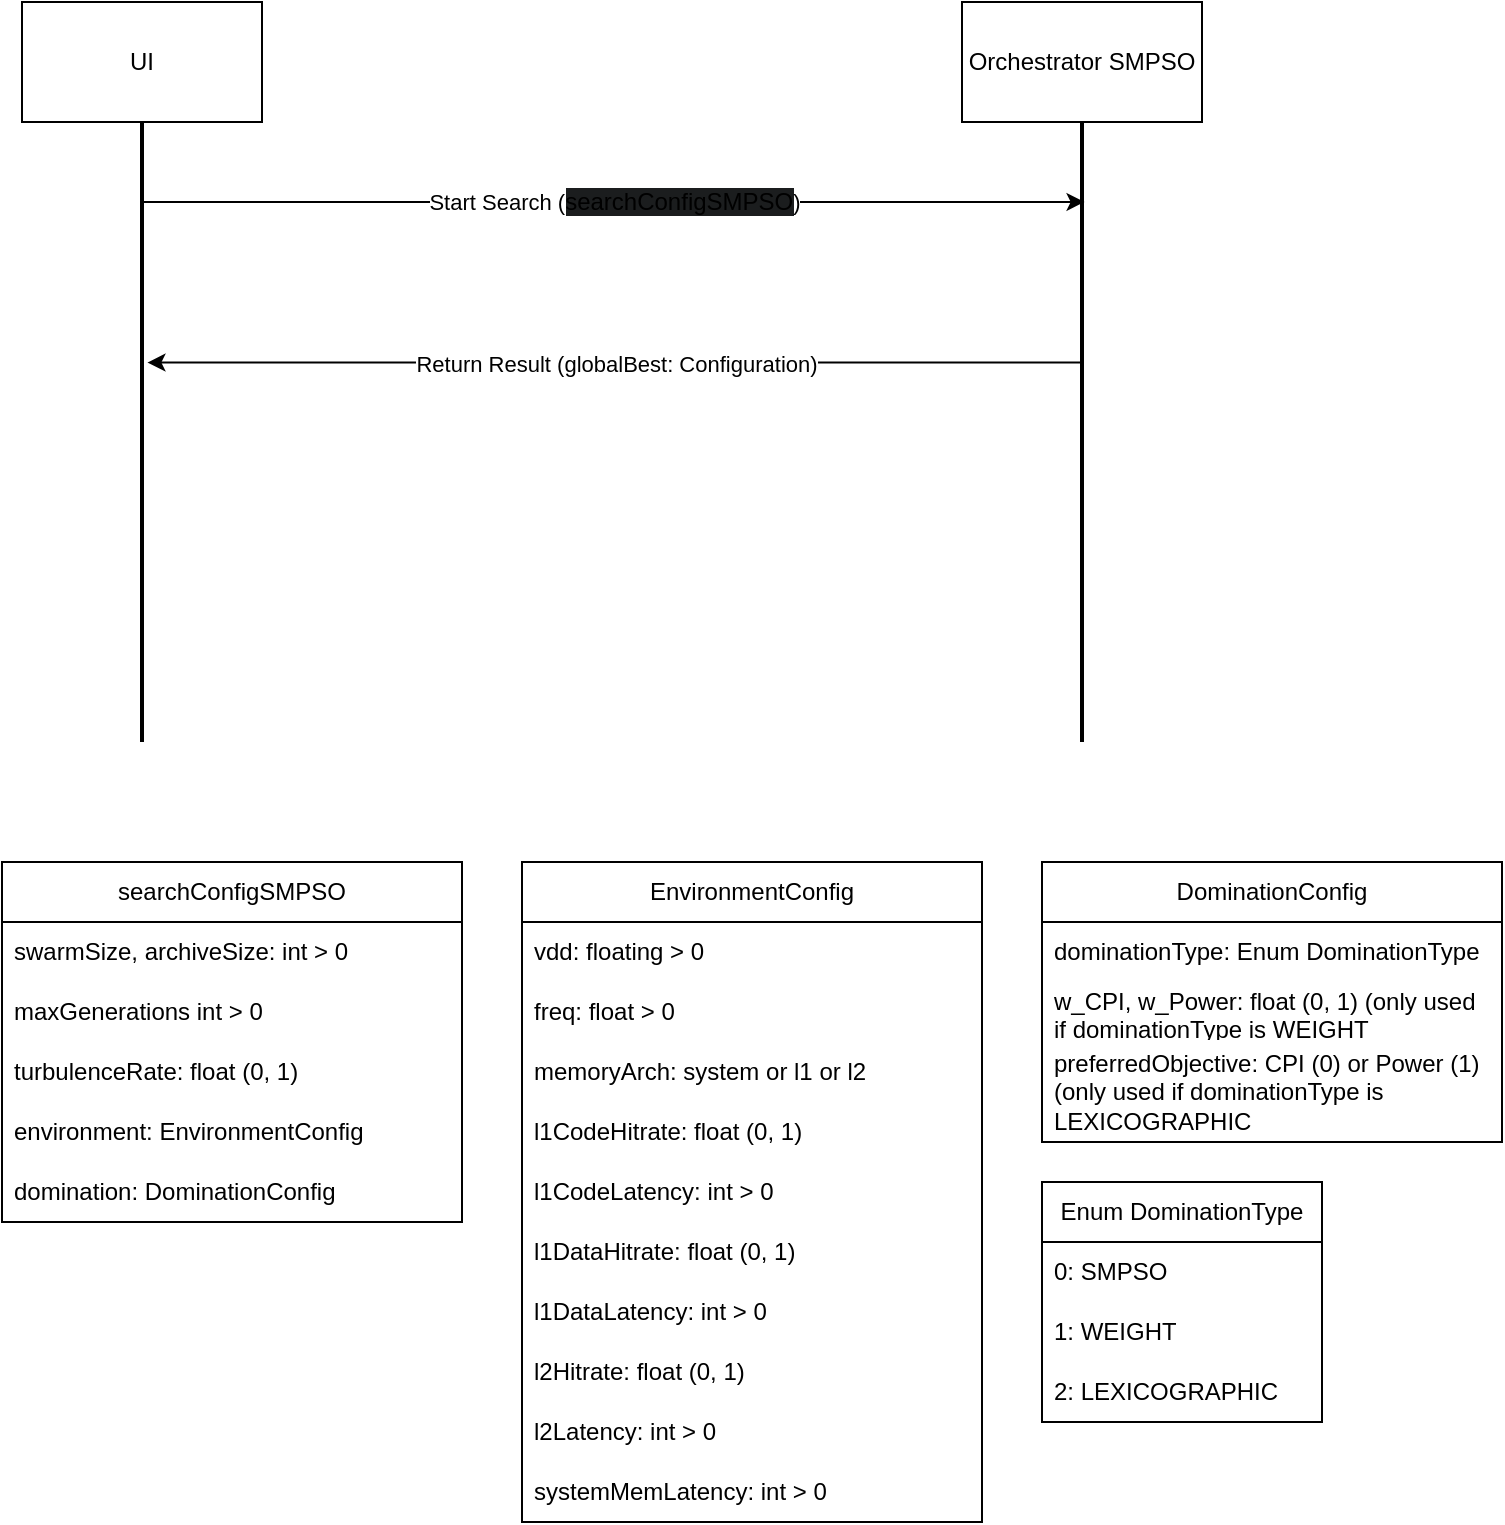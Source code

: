 <mxfile version="25.0.2" pages="2">
  <diagram name="SMPSO" id="-3EnVT2QQhTtyvACYWjd">
    <mxGraphModel dx="1434" dy="838" grid="1" gridSize="10" guides="1" tooltips="1" connect="1" arrows="1" fold="1" page="1" pageScale="1" pageWidth="850" pageHeight="1100" math="0" shadow="0">
      <root>
        <mxCell id="0" />
        <mxCell id="1" parent="0" />
        <mxCell id="EpcGOtR5BhhXYbNL1TRJ-1" value="UI" style="rounded=0;whiteSpace=wrap;html=1;" parent="1" vertex="1">
          <mxGeometry x="60" y="60" width="120" height="60" as="geometry" />
        </mxCell>
        <mxCell id="EpcGOtR5BhhXYbNL1TRJ-2" value="" style="line;strokeWidth=2;direction=south;html=1;" parent="1" vertex="1">
          <mxGeometry x="115" y="120" width="10" height="310" as="geometry" />
        </mxCell>
        <mxCell id="EpcGOtR5BhhXYbNL1TRJ-3" value="Orchestrator SMPSO" style="rounded=0;whiteSpace=wrap;html=1;" parent="1" vertex="1">
          <mxGeometry x="530" y="60" width="120" height="60" as="geometry" />
        </mxCell>
        <mxCell id="EpcGOtR5BhhXYbNL1TRJ-4" value="" style="line;strokeWidth=2;direction=south;html=1;" parent="1" vertex="1">
          <mxGeometry x="585" y="120" width="10" height="310" as="geometry" />
        </mxCell>
        <mxCell id="EpcGOtR5BhhXYbNL1TRJ-5" value="" style="endArrow=classic;html=1;rounded=0;entryX=0.129;entryY=0.371;entryDx=0;entryDy=0;entryPerimeter=0;" parent="1" target="EpcGOtR5BhhXYbNL1TRJ-4" edge="1">
          <mxGeometry relative="1" as="geometry">
            <mxPoint x="120" y="160" as="sourcePoint" />
            <mxPoint x="220" y="160" as="targetPoint" />
          </mxGeometry>
        </mxCell>
        <mxCell id="EpcGOtR5BhhXYbNL1TRJ-6" value="Start Search (&lt;span style=&quot;font-size: 12px; text-wrap: wrap; background-color: rgb(27, 29, 30);&quot;&gt;searchConfigSMPSO&lt;/span&gt;)" style="edgeLabel;resizable=0;html=1;;align=center;verticalAlign=middle;" parent="EpcGOtR5BhhXYbNL1TRJ-5" connectable="0" vertex="1">
          <mxGeometry relative="1" as="geometry" />
        </mxCell>
        <mxCell id="EpcGOtR5BhhXYbNL1TRJ-7" value="" style="endArrow=classic;html=1;rounded=0;entryX=0.388;entryY=0.229;entryDx=0;entryDy=0;entryPerimeter=0;exitX=0.388;exitY=0.5;exitDx=0;exitDy=0;exitPerimeter=0;" parent="1" source="EpcGOtR5BhhXYbNL1TRJ-4" target="EpcGOtR5BhhXYbNL1TRJ-2" edge="1">
          <mxGeometry relative="1" as="geometry">
            <mxPoint x="360" y="260" as="sourcePoint" />
            <mxPoint x="460" y="260" as="targetPoint" />
          </mxGeometry>
        </mxCell>
        <mxCell id="EpcGOtR5BhhXYbNL1TRJ-8" value="Return Result (globalBest: Configuration)" style="edgeLabel;resizable=0;html=1;;align=center;verticalAlign=middle;" parent="EpcGOtR5BhhXYbNL1TRJ-7" connectable="0" vertex="1">
          <mxGeometry relative="1" as="geometry" />
        </mxCell>
        <mxCell id="6luausBwyDMQDWQ3beNM-1" value="searchConfigSMPSO" style="swimlane;fontStyle=0;childLayout=stackLayout;horizontal=1;startSize=30;horizontalStack=0;resizeParent=1;resizeParentMax=0;resizeLast=0;collapsible=1;marginBottom=0;whiteSpace=wrap;html=1;" parent="1" vertex="1">
          <mxGeometry x="50" y="490" width="230" height="180" as="geometry" />
        </mxCell>
        <mxCell id="6luausBwyDMQDWQ3beNM-3" value="swarmSize, archiveSize: int &amp;gt; 0" style="text;strokeColor=none;fillColor=none;align=left;verticalAlign=middle;spacingLeft=4;spacingRight=4;overflow=hidden;points=[[0,0.5],[1,0.5]];portConstraint=eastwest;rotatable=0;whiteSpace=wrap;html=1;" parent="6luausBwyDMQDWQ3beNM-1" vertex="1">
          <mxGeometry y="30" width="230" height="30" as="geometry" />
        </mxCell>
        <mxCell id="6luausBwyDMQDWQ3beNM-4" value="maxGenerations int &amp;gt; 0" style="text;strokeColor=none;fillColor=none;align=left;verticalAlign=middle;spacingLeft=4;spacingRight=4;overflow=hidden;points=[[0,0.5],[1,0.5]];portConstraint=eastwest;rotatable=0;whiteSpace=wrap;html=1;" parent="6luausBwyDMQDWQ3beNM-1" vertex="1">
          <mxGeometry y="60" width="230" height="30" as="geometry" />
        </mxCell>
        <mxCell id="6luausBwyDMQDWQ3beNM-7" value="turbulenceRate: float (0, 1)" style="text;strokeColor=none;fillColor=none;align=left;verticalAlign=middle;spacingLeft=4;spacingRight=4;overflow=hidden;points=[[0,0.5],[1,0.5]];portConstraint=eastwest;rotatable=0;whiteSpace=wrap;html=1;" parent="6luausBwyDMQDWQ3beNM-1" vertex="1">
          <mxGeometry y="90" width="230" height="30" as="geometry" />
        </mxCell>
        <mxCell id="ZApwLmSIWXt8OsnBk89o-1" value="environment: EnvironmentConfig" style="text;strokeColor=none;fillColor=none;align=left;verticalAlign=middle;spacingLeft=4;spacingRight=4;overflow=hidden;points=[[0,0.5],[1,0.5]];portConstraint=eastwest;rotatable=0;whiteSpace=wrap;html=1;" parent="6luausBwyDMQDWQ3beNM-1" vertex="1">
          <mxGeometry y="120" width="230" height="30" as="geometry" />
        </mxCell>
        <mxCell id="L7SGmAmyyic2crZU-Kuz-1" value="domination: DominationConfig" style="text;strokeColor=none;fillColor=none;align=left;verticalAlign=middle;spacingLeft=4;spacingRight=4;overflow=hidden;points=[[0,0.5],[1,0.5]];portConstraint=eastwest;rotatable=0;whiteSpace=wrap;html=1;" parent="6luausBwyDMQDWQ3beNM-1" vertex="1">
          <mxGeometry y="150" width="230" height="30" as="geometry" />
        </mxCell>
        <mxCell id="ZApwLmSIWXt8OsnBk89o-2" value="EnvironmentConfig" style="swimlane;fontStyle=0;childLayout=stackLayout;horizontal=1;startSize=30;horizontalStack=0;resizeParent=1;resizeParentMax=0;resizeLast=0;collapsible=1;marginBottom=0;whiteSpace=wrap;html=1;" parent="1" vertex="1">
          <mxGeometry x="310" y="490" width="230" height="330" as="geometry" />
        </mxCell>
        <mxCell id="ZApwLmSIWXt8OsnBk89o-3" value="vdd: floating &amp;gt; 0" style="text;strokeColor=none;fillColor=none;align=left;verticalAlign=middle;spacingLeft=4;spacingRight=4;overflow=hidden;points=[[0,0.5],[1,0.5]];portConstraint=eastwest;rotatable=0;whiteSpace=wrap;html=1;" parent="ZApwLmSIWXt8OsnBk89o-2" vertex="1">
          <mxGeometry y="30" width="230" height="30" as="geometry" />
        </mxCell>
        <mxCell id="zH_jTpy0sGaYaz6r57HF-1" value="freq: float &amp;gt; 0" style="text;strokeColor=none;fillColor=none;align=left;verticalAlign=middle;spacingLeft=4;spacingRight=4;overflow=hidden;points=[[0,0.5],[1,0.5]];portConstraint=eastwest;rotatable=0;whiteSpace=wrap;html=1;" vertex="1" parent="ZApwLmSIWXt8OsnBk89o-2">
          <mxGeometry y="60" width="230" height="30" as="geometry" />
        </mxCell>
        <mxCell id="ZApwLmSIWXt8OsnBk89o-4" value="memoryArch: system or l1 or l2" style="text;strokeColor=none;fillColor=none;align=left;verticalAlign=middle;spacingLeft=4;spacingRight=4;overflow=hidden;points=[[0,0.5],[1,0.5]];portConstraint=eastwest;rotatable=0;whiteSpace=wrap;html=1;" parent="ZApwLmSIWXt8OsnBk89o-2" vertex="1">
          <mxGeometry y="90" width="230" height="30" as="geometry" />
        </mxCell>
        <mxCell id="ZApwLmSIWXt8OsnBk89o-5" value="l1CodeHitrate: float (0, 1)" style="text;strokeColor=none;fillColor=none;align=left;verticalAlign=middle;spacingLeft=4;spacingRight=4;overflow=hidden;points=[[0,0.5],[1,0.5]];portConstraint=eastwest;rotatable=0;whiteSpace=wrap;html=1;" parent="ZApwLmSIWXt8OsnBk89o-2" vertex="1">
          <mxGeometry y="120" width="230" height="30" as="geometry" />
        </mxCell>
        <mxCell id="ZApwLmSIWXt8OsnBk89o-10" value="l1CodeLatency: int &amp;gt; 0" style="text;strokeColor=none;fillColor=none;align=left;verticalAlign=middle;spacingLeft=4;spacingRight=4;overflow=hidden;points=[[0,0.5],[1,0.5]];portConstraint=eastwest;rotatable=0;whiteSpace=wrap;html=1;" parent="ZApwLmSIWXt8OsnBk89o-2" vertex="1">
          <mxGeometry y="150" width="230" height="30" as="geometry" />
        </mxCell>
        <mxCell id="ZApwLmSIWXt8OsnBk89o-9" value="l1DataHitrate: float (0, 1)" style="text;strokeColor=none;fillColor=none;align=left;verticalAlign=middle;spacingLeft=4;spacingRight=4;overflow=hidden;points=[[0,0.5],[1,0.5]];portConstraint=eastwest;rotatable=0;whiteSpace=wrap;html=1;" parent="ZApwLmSIWXt8OsnBk89o-2" vertex="1">
          <mxGeometry y="180" width="230" height="30" as="geometry" />
        </mxCell>
        <mxCell id="ZApwLmSIWXt8OsnBk89o-8" value="l1DataLatency: int &amp;gt; 0" style="text;strokeColor=none;fillColor=none;align=left;verticalAlign=middle;spacingLeft=4;spacingRight=4;overflow=hidden;points=[[0,0.5],[1,0.5]];portConstraint=eastwest;rotatable=0;whiteSpace=wrap;html=1;" parent="ZApwLmSIWXt8OsnBk89o-2" vertex="1">
          <mxGeometry y="210" width="230" height="30" as="geometry" />
        </mxCell>
        <mxCell id="ZApwLmSIWXt8OsnBk89o-7" value="l2Hitrate: float (0, 1)" style="text;strokeColor=none;fillColor=none;align=left;verticalAlign=middle;spacingLeft=4;spacingRight=4;overflow=hidden;points=[[0,0.5],[1,0.5]];portConstraint=eastwest;rotatable=0;whiteSpace=wrap;html=1;" parent="ZApwLmSIWXt8OsnBk89o-2" vertex="1">
          <mxGeometry y="240" width="230" height="30" as="geometry" />
        </mxCell>
        <mxCell id="ZApwLmSIWXt8OsnBk89o-6" value="l2Latency: int &amp;gt; 0" style="text;strokeColor=none;fillColor=none;align=left;verticalAlign=middle;spacingLeft=4;spacingRight=4;overflow=hidden;points=[[0,0.5],[1,0.5]];portConstraint=eastwest;rotatable=0;whiteSpace=wrap;html=1;" parent="ZApwLmSIWXt8OsnBk89o-2" vertex="1">
          <mxGeometry y="270" width="230" height="30" as="geometry" />
        </mxCell>
        <mxCell id="ZApwLmSIWXt8OsnBk89o-11" value="systemMemLatency: int &amp;gt; 0" style="text;strokeColor=none;fillColor=none;align=left;verticalAlign=middle;spacingLeft=4;spacingRight=4;overflow=hidden;points=[[0,0.5],[1,0.5]];portConstraint=eastwest;rotatable=0;whiteSpace=wrap;html=1;" parent="ZApwLmSIWXt8OsnBk89o-2" vertex="1">
          <mxGeometry y="300" width="230" height="30" as="geometry" />
        </mxCell>
        <mxCell id="L7SGmAmyyic2crZU-Kuz-2" value="Enum DominationType" style="swimlane;fontStyle=0;childLayout=stackLayout;horizontal=1;startSize=30;horizontalStack=0;resizeParent=1;resizeParentMax=0;resizeLast=0;collapsible=1;marginBottom=0;whiteSpace=wrap;html=1;" parent="1" vertex="1">
          <mxGeometry x="570" y="650" width="140" height="120" as="geometry" />
        </mxCell>
        <mxCell id="L7SGmAmyyic2crZU-Kuz-3" value="0: SMPSO" style="text;strokeColor=none;fillColor=none;align=left;verticalAlign=middle;spacingLeft=4;spacingRight=4;overflow=hidden;points=[[0,0.5],[1,0.5]];portConstraint=eastwest;rotatable=0;whiteSpace=wrap;html=1;" parent="L7SGmAmyyic2crZU-Kuz-2" vertex="1">
          <mxGeometry y="30" width="140" height="30" as="geometry" />
        </mxCell>
        <mxCell id="L7SGmAmyyic2crZU-Kuz-4" value="1: WEIGHT" style="text;strokeColor=none;fillColor=none;align=left;verticalAlign=middle;spacingLeft=4;spacingRight=4;overflow=hidden;points=[[0,0.5],[1,0.5]];portConstraint=eastwest;rotatable=0;whiteSpace=wrap;html=1;" parent="L7SGmAmyyic2crZU-Kuz-2" vertex="1">
          <mxGeometry y="60" width="140" height="30" as="geometry" />
        </mxCell>
        <mxCell id="L7SGmAmyyic2crZU-Kuz-5" value="2: LEXICOGRAPHIC" style="text;strokeColor=none;fillColor=none;align=left;verticalAlign=middle;spacingLeft=4;spacingRight=4;overflow=hidden;points=[[0,0.5],[1,0.5]];portConstraint=eastwest;rotatable=0;whiteSpace=wrap;html=1;" parent="L7SGmAmyyic2crZU-Kuz-2" vertex="1">
          <mxGeometry y="90" width="140" height="30" as="geometry" />
        </mxCell>
        <mxCell id="L7SGmAmyyic2crZU-Kuz-10" value="DominationConfig" style="swimlane;fontStyle=0;childLayout=stackLayout;horizontal=1;startSize=30;horizontalStack=0;resizeParent=1;resizeParentMax=0;resizeLast=0;collapsible=1;marginBottom=0;whiteSpace=wrap;html=1;" parent="1" vertex="1">
          <mxGeometry x="570" y="490" width="230" height="140" as="geometry" />
        </mxCell>
        <mxCell id="L7SGmAmyyic2crZU-Kuz-11" value="dominationType: Enum DominationType" style="text;strokeColor=none;fillColor=none;align=left;verticalAlign=middle;spacingLeft=4;spacingRight=4;overflow=hidden;points=[[0,0.5],[1,0.5]];portConstraint=eastwest;rotatable=0;whiteSpace=wrap;html=1;" parent="L7SGmAmyyic2crZU-Kuz-10" vertex="1">
          <mxGeometry y="30" width="230" height="30" as="geometry" />
        </mxCell>
        <mxCell id="L7SGmAmyyic2crZU-Kuz-12" value="w_CPI, w_Power: float (0, 1) (only used if dominationType is WEIGHT" style="text;strokeColor=none;fillColor=none;align=left;verticalAlign=middle;spacingLeft=4;spacingRight=4;overflow=hidden;points=[[0,0.5],[1,0.5]];portConstraint=eastwest;rotatable=0;whiteSpace=wrap;html=1;" parent="L7SGmAmyyic2crZU-Kuz-10" vertex="1">
          <mxGeometry y="60" width="230" height="30" as="geometry" />
        </mxCell>
        <mxCell id="L7SGmAmyyic2crZU-Kuz-13" value="preferredObjective: CPI (0) or Power (1) (only used if dominationType is LEXICOGRAPHIC" style="text;strokeColor=none;fillColor=none;align=left;verticalAlign=middle;spacingLeft=4;spacingRight=4;overflow=hidden;points=[[0,0.5],[1,0.5]];portConstraint=eastwest;rotatable=0;whiteSpace=wrap;html=1;" parent="L7SGmAmyyic2crZU-Kuz-10" vertex="1">
          <mxGeometry y="90" width="230" height="50" as="geometry" />
        </mxCell>
      </root>
    </mxGraphModel>
  </diagram>
  <diagram id="7tRPP2ITW5wygUKhVotG" name="VEGA">
    <mxGraphModel dx="1434" dy="838" grid="1" gridSize="10" guides="1" tooltips="1" connect="1" arrows="1" fold="1" page="1" pageScale="1" pageWidth="850" pageHeight="1100" math="0" shadow="0">
      <root>
        <mxCell id="0" />
        <mxCell id="1" parent="0" />
        <mxCell id="pXw0qbNZs9MNTRqa0eIa-1" value="UI" style="rounded=0;whiteSpace=wrap;html=1;" parent="1" vertex="1">
          <mxGeometry x="60" y="60" width="120" height="60" as="geometry" />
        </mxCell>
        <mxCell id="pXw0qbNZs9MNTRqa0eIa-2" value="" style="line;strokeWidth=2;direction=south;html=1;" parent="1" vertex="1">
          <mxGeometry x="115" y="120" width="10" height="310" as="geometry" />
        </mxCell>
        <mxCell id="pXw0qbNZs9MNTRqa0eIa-3" value="Orchestrator VEGA" style="rounded=0;whiteSpace=wrap;html=1;" parent="1" vertex="1">
          <mxGeometry x="530" y="60" width="120" height="60" as="geometry" />
        </mxCell>
        <mxCell id="pXw0qbNZs9MNTRqa0eIa-4" value="" style="line;strokeWidth=2;direction=south;html=1;" parent="1" vertex="1">
          <mxGeometry x="585" y="120" width="10" height="310" as="geometry" />
        </mxCell>
        <mxCell id="pXw0qbNZs9MNTRqa0eIa-5" value="" style="endArrow=classic;html=1;rounded=0;entryX=0.129;entryY=0.371;entryDx=0;entryDy=0;entryPerimeter=0;" parent="1" target="pXw0qbNZs9MNTRqa0eIa-4" edge="1">
          <mxGeometry relative="1" as="geometry">
            <mxPoint x="120" y="160" as="sourcePoint" />
            <mxPoint x="220" y="160" as="targetPoint" />
          </mxGeometry>
        </mxCell>
        <mxCell id="pXw0qbNZs9MNTRqa0eIa-6" value="Start Search (searchConfigVEGA)" style="edgeLabel;resizable=0;html=1;;align=center;verticalAlign=middle;" parent="pXw0qbNZs9MNTRqa0eIa-5" connectable="0" vertex="1">
          <mxGeometry relative="1" as="geometry" />
        </mxCell>
        <mxCell id="pXw0qbNZs9MNTRqa0eIa-7" value="" style="endArrow=classic;html=1;rounded=0;entryX=0.388;entryY=0.229;entryDx=0;entryDy=0;entryPerimeter=0;exitX=0.388;exitY=0.5;exitDx=0;exitDy=0;exitPerimeter=0;" parent="1" source="pXw0qbNZs9MNTRqa0eIa-4" target="pXw0qbNZs9MNTRqa0eIa-2" edge="1">
          <mxGeometry relative="1" as="geometry">
            <mxPoint x="360" y="260" as="sourcePoint" />
            <mxPoint x="460" y="260" as="targetPoint" />
          </mxGeometry>
        </mxCell>
        <mxCell id="pXw0qbNZs9MNTRqa0eIa-8" value="Return Result (globalBest: Configuration)" style="edgeLabel;resizable=0;html=1;;align=center;verticalAlign=middle;" parent="pXw0qbNZs9MNTRqa0eIa-7" connectable="0" vertex="1">
          <mxGeometry relative="1" as="geometry" />
        </mxCell>
        <mxCell id="pXw0qbNZs9MNTRqa0eIa-9" value="searchConfigVEGA" style="swimlane;fontStyle=0;childLayout=stackLayout;horizontal=1;startSize=30;horizontalStack=0;resizeParent=1;resizeParentMax=0;resizeLast=0;collapsible=1;marginBottom=0;whiteSpace=wrap;html=1;" parent="1" vertex="1">
          <mxGeometry x="50" y="490" width="230" height="150" as="geometry" />
        </mxCell>
        <mxCell id="pXw0qbNZs9MNTRqa0eIa-11" value="maxGenerations int &amp;gt; 0" style="text;strokeColor=none;fillColor=none;align=left;verticalAlign=middle;spacingLeft=4;spacingRight=4;overflow=hidden;points=[[0,0.5],[1,0.5]];portConstraint=eastwest;rotatable=0;whiteSpace=wrap;html=1;" parent="pXw0qbNZs9MNTRqa0eIa-9" vertex="1">
          <mxGeometry y="30" width="230" height="30" as="geometry" />
        </mxCell>
        <mxCell id="f5Y73kYf-FmUqt46zsOg-1" value="populationSize: int &amp;gt; 2" style="text;strokeColor=none;fillColor=none;align=left;verticalAlign=middle;spacingLeft=4;spacingRight=4;overflow=hidden;points=[[0,0.5],[1,0.5]];portConstraint=eastwest;rotatable=0;whiteSpace=wrap;html=1;" parent="pXw0qbNZs9MNTRqa0eIa-9" vertex="1">
          <mxGeometry y="60" width="230" height="30" as="geometry" />
        </mxCell>
        <mxCell id="pXw0qbNZs9MNTRqa0eIa-12" value="mutationProbability: float (0, 1)" style="text;strokeColor=none;fillColor=none;align=left;verticalAlign=middle;spacingLeft=4;spacingRight=4;overflow=hidden;points=[[0,0.5],[1,0.5]];portConstraint=eastwest;rotatable=0;whiteSpace=wrap;html=1;" parent="pXw0qbNZs9MNTRqa0eIa-9" vertex="1">
          <mxGeometry y="90" width="230" height="30" as="geometry" />
        </mxCell>
        <mxCell id="pXw0qbNZs9MNTRqa0eIa-14" value="environment: EnvironmentConfig" style="text;strokeColor=none;fillColor=none;align=left;verticalAlign=middle;spacingLeft=4;spacingRight=4;overflow=hidden;points=[[0,0.5],[1,0.5]];portConstraint=eastwest;rotatable=0;whiteSpace=wrap;html=1;" parent="pXw0qbNZs9MNTRqa0eIa-9" vertex="1">
          <mxGeometry y="120" width="230" height="30" as="geometry" />
        </mxCell>
        <mxCell id="pXw0qbNZs9MNTRqa0eIa-16" value="EnvironmentConfig" style="swimlane;fontStyle=0;childLayout=stackLayout;horizontal=1;startSize=30;horizontalStack=0;resizeParent=1;resizeParentMax=0;resizeLast=0;collapsible=1;marginBottom=0;whiteSpace=wrap;html=1;" parent="1" vertex="1">
          <mxGeometry x="310" y="490" width="230" height="330" as="geometry" />
        </mxCell>
        <mxCell id="pXw0qbNZs9MNTRqa0eIa-17" value="vdd: floating &amp;gt; 0" style="text;strokeColor=none;fillColor=none;align=left;verticalAlign=middle;spacingLeft=4;spacingRight=4;overflow=hidden;points=[[0,0.5],[1,0.5]];portConstraint=eastwest;rotatable=0;whiteSpace=wrap;html=1;" parent="pXw0qbNZs9MNTRqa0eIa-16" vertex="1">
          <mxGeometry y="30" width="230" height="30" as="geometry" />
        </mxCell>
        <mxCell id="cQA8GfdOamWq95VICX_X-1" value="freq: float &amp;gt; 0" style="text;strokeColor=none;fillColor=none;align=left;verticalAlign=middle;spacingLeft=4;spacingRight=4;overflow=hidden;points=[[0,0.5],[1,0.5]];portConstraint=eastwest;rotatable=0;whiteSpace=wrap;html=1;" vertex="1" parent="pXw0qbNZs9MNTRqa0eIa-16">
          <mxGeometry y="60" width="230" height="30" as="geometry" />
        </mxCell>
        <mxCell id="pXw0qbNZs9MNTRqa0eIa-18" value="memoryArch: system or l1 or l2" style="text;strokeColor=none;fillColor=none;align=left;verticalAlign=middle;spacingLeft=4;spacingRight=4;overflow=hidden;points=[[0,0.5],[1,0.5]];portConstraint=eastwest;rotatable=0;whiteSpace=wrap;html=1;" parent="pXw0qbNZs9MNTRqa0eIa-16" vertex="1">
          <mxGeometry y="90" width="230" height="30" as="geometry" />
        </mxCell>
        <mxCell id="pXw0qbNZs9MNTRqa0eIa-19" value="l1CodeHitrate: float (0, 1)" style="text;strokeColor=none;fillColor=none;align=left;verticalAlign=middle;spacingLeft=4;spacingRight=4;overflow=hidden;points=[[0,0.5],[1,0.5]];portConstraint=eastwest;rotatable=0;whiteSpace=wrap;html=1;" parent="pXw0qbNZs9MNTRqa0eIa-16" vertex="1">
          <mxGeometry y="120" width="230" height="30" as="geometry" />
        </mxCell>
        <mxCell id="pXw0qbNZs9MNTRqa0eIa-20" value="l1CodeLatency: int &amp;gt; 0" style="text;strokeColor=none;fillColor=none;align=left;verticalAlign=middle;spacingLeft=4;spacingRight=4;overflow=hidden;points=[[0,0.5],[1,0.5]];portConstraint=eastwest;rotatable=0;whiteSpace=wrap;html=1;" parent="pXw0qbNZs9MNTRqa0eIa-16" vertex="1">
          <mxGeometry y="150" width="230" height="30" as="geometry" />
        </mxCell>
        <mxCell id="pXw0qbNZs9MNTRqa0eIa-21" value="l1DataHitrate: float (0, 1)" style="text;strokeColor=none;fillColor=none;align=left;verticalAlign=middle;spacingLeft=4;spacingRight=4;overflow=hidden;points=[[0,0.5],[1,0.5]];portConstraint=eastwest;rotatable=0;whiteSpace=wrap;html=1;" parent="pXw0qbNZs9MNTRqa0eIa-16" vertex="1">
          <mxGeometry y="180" width="230" height="30" as="geometry" />
        </mxCell>
        <mxCell id="pXw0qbNZs9MNTRqa0eIa-22" value="l1DataLatency: int &amp;gt; 0" style="text;strokeColor=none;fillColor=none;align=left;verticalAlign=middle;spacingLeft=4;spacingRight=4;overflow=hidden;points=[[0,0.5],[1,0.5]];portConstraint=eastwest;rotatable=0;whiteSpace=wrap;html=1;" parent="pXw0qbNZs9MNTRqa0eIa-16" vertex="1">
          <mxGeometry y="210" width="230" height="30" as="geometry" />
        </mxCell>
        <mxCell id="pXw0qbNZs9MNTRqa0eIa-23" value="l2Hitrate: float (0, 1)" style="text;strokeColor=none;fillColor=none;align=left;verticalAlign=middle;spacingLeft=4;spacingRight=4;overflow=hidden;points=[[0,0.5],[1,0.5]];portConstraint=eastwest;rotatable=0;whiteSpace=wrap;html=1;" parent="pXw0qbNZs9MNTRqa0eIa-16" vertex="1">
          <mxGeometry y="240" width="230" height="30" as="geometry" />
        </mxCell>
        <mxCell id="pXw0qbNZs9MNTRqa0eIa-24" value="l2Latency: int &amp;gt; 0" style="text;strokeColor=none;fillColor=none;align=left;verticalAlign=middle;spacingLeft=4;spacingRight=4;overflow=hidden;points=[[0,0.5],[1,0.5]];portConstraint=eastwest;rotatable=0;whiteSpace=wrap;html=1;" parent="pXw0qbNZs9MNTRqa0eIa-16" vertex="1">
          <mxGeometry y="270" width="230" height="30" as="geometry" />
        </mxCell>
        <mxCell id="pXw0qbNZs9MNTRqa0eIa-25" value="systemMemLatency: int &amp;gt; 0" style="text;strokeColor=none;fillColor=none;align=left;verticalAlign=middle;spacingLeft=4;spacingRight=4;overflow=hidden;points=[[0,0.5],[1,0.5]];portConstraint=eastwest;rotatable=0;whiteSpace=wrap;html=1;" parent="pXw0qbNZs9MNTRqa0eIa-16" vertex="1">
          <mxGeometry y="300" width="230" height="30" as="geometry" />
        </mxCell>
      </root>
    </mxGraphModel>
  </diagram>
</mxfile>
